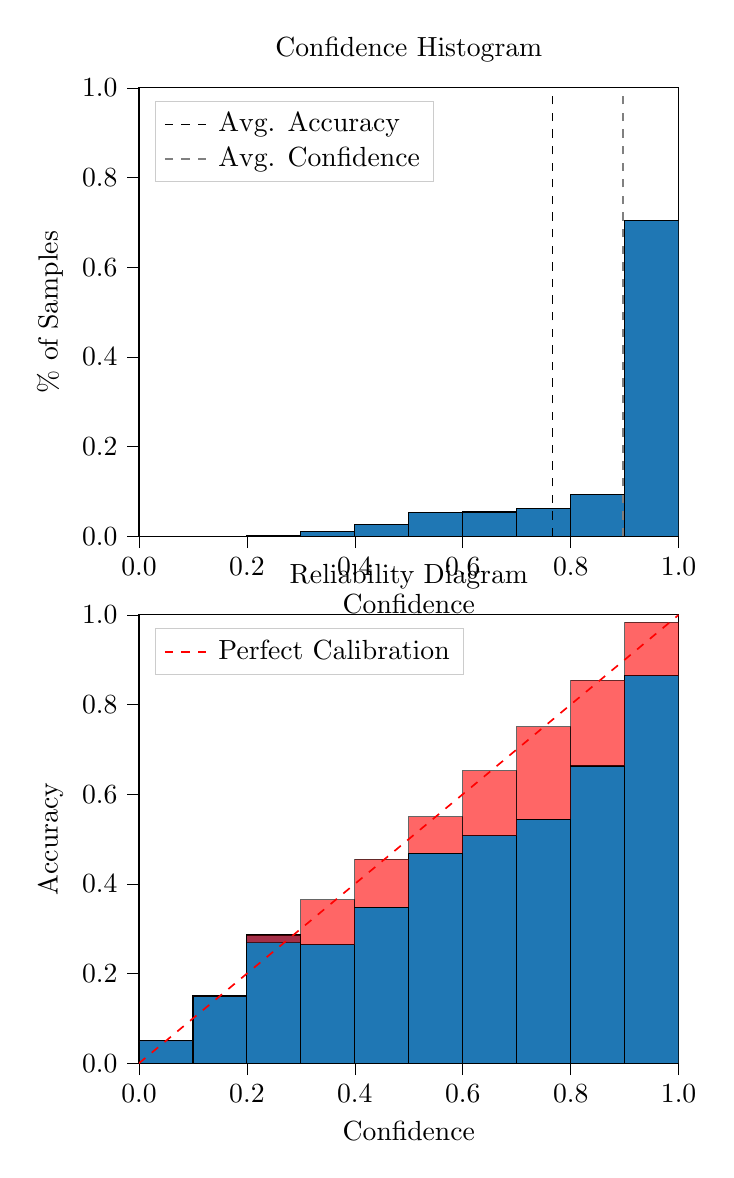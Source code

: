 % This file was created by tikzplotlib v0.9.8.
\begin{tikzpicture}

\definecolor{color0}{rgb}{0.122,0.467,0.706}

\begin{groupplot}[group style={group size=1 by 2}]
\nextgroupplot[
legend cell align={left},
legend style={
  fill opacity=0.8,
  draw opacity=1,
  text opacity=1,
  at={(0.03,0.97)},
  anchor=north west,
  draw=white!80!black
},
tick align=outside,
tick pos=left,
title={Confidence Histogram},
x grid style={white!69.02!black},
xlabel={Confidence},
xmin=0, xmax=1,
xtick style={color=black},
xtick={0,0.2,0.4,0.6,0.8,1},
xticklabels={0.0,0.2,0.4,0.6,0.8,1.0},
y grid style={white!69.02!black},
ylabel={\% of Samples},
ymin=0, ymax=1,
ytick style={color=black},
ytick={0,0.2,0.4,0.6,0.8,1},
yticklabels={0.0,0.2,0.4,0.6,0.8,1.0}
]
\draw[draw=black,fill=color0] (axis cs:-6.939e-18,0) rectangle (axis cs:0.1,0);
\draw[draw=black,fill=color0] (axis cs:0.1,0) rectangle (axis cs:0.2,0);
\draw[draw=black,fill=color0] (axis cs:0.2,0) rectangle (axis cs:0.3,0.001);
\draw[draw=black,fill=color0] (axis cs:0.3,0) rectangle (axis cs:0.4,0.01);
\draw[draw=black,fill=color0] (axis cs:0.4,0) rectangle (axis cs:0.5,0.026);
\draw[draw=black,fill=color0] (axis cs:0.5,0) rectangle (axis cs:0.6,0.052);
\draw[draw=black,fill=color0] (axis cs:0.6,0) rectangle (axis cs:0.7,0.054);
\draw[draw=black,fill=color0] (axis cs:0.7,0) rectangle (axis cs:0.8,0.061);
\draw[draw=black,fill=color0] (axis cs:0.8,0) rectangle (axis cs:0.9,0.093);
\draw[draw=black,fill=color0] (axis cs:0.9,0) rectangle (axis cs:1,0.704);
\addplot [semithick, black, dashed]
table {%
0.766 0
0.766 1
};
\addlegendentry{Avg. Accuracy}
\addplot [semithick, white!50.196!black, dashed]
table {%
0.897 0
0.897 1
};
\addlegendentry{Avg. Confidence}

\nextgroupplot[
legend cell align={left},
legend style={
  fill opacity=0.8,
  draw opacity=1,
  text opacity=1,
  at={(0.03,0.97)},
  anchor=north west,
  draw=white!80!black
},
tick align=outside,
tick pos=left,
title={Reliability Diagram},
x grid style={white!69.02!black},
xlabel={Confidence},
xmin=0, xmax=1,
xtick style={color=black},
xtick={0,0.2,0.4,0.6,0.8,1},
xticklabels={0.0,0.2,0.4,0.6,0.8,1.0},
y grid style={white!69.02!black},
ylabel={Accuracy},
ymin=0, ymax=1,
ytick style={color=black},
ytick={0,0.2,0.4,0.6,0.8,1},
yticklabels={0.0,0.2,0.4,0.6,0.8,1.0}
]
\draw[draw=black,fill=color0] (axis cs:-6.939e-18,0) rectangle (axis cs:0.1,0.05);
\draw[draw=black,fill=color0] (axis cs:0.1,0) rectangle (axis cs:0.2,0.15);
\draw[draw=black,fill=color0] (axis cs:0.2,0) rectangle (axis cs:0.3,0.286);
\draw[draw=black,fill=color0] (axis cs:0.3,0) rectangle (axis cs:0.4,0.264);
\draw[draw=black,fill=color0] (axis cs:0.4,0) rectangle (axis cs:0.5,0.348);
\draw[draw=black,fill=color0] (axis cs:0.5,0) rectangle (axis cs:0.6,0.468);
\draw[draw=black,fill=color0] (axis cs:0.6,0) rectangle (axis cs:0.7,0.508);
\draw[draw=black,fill=color0] (axis cs:0.7,0) rectangle (axis cs:0.8,0.544);
\draw[draw=black,fill=color0] (axis cs:0.8,0) rectangle (axis cs:0.9,0.663);
\draw[draw=black,fill=color0] (axis cs:0.9,0) rectangle (axis cs:1,0.864);
\draw[draw=black,fill=red,opacity=0.6] (axis cs:-6.939e-18,0.05) rectangle (axis cs:0.1,0.05);
\draw[draw=black,fill=red,opacity=0.6] (axis cs:0.1,0.15) rectangle (axis cs:0.2,0.15);
\draw[draw=black,fill=red,opacity=0.6] (axis cs:0.2,0.286) rectangle (axis cs:0.3,0.269);
\draw[draw=black,fill=red,opacity=0.6] (axis cs:0.3,0.264) rectangle (axis cs:0.4,0.365);
\draw[draw=black,fill=red,opacity=0.6] (axis cs:0.4,0.348) rectangle (axis cs:0.5,0.455);
\draw[draw=black,fill=red,opacity=0.6] (axis cs:0.5,0.468) rectangle (axis cs:0.6,0.55);
\draw[draw=black,fill=red,opacity=0.6] (axis cs:0.6,0.508) rectangle (axis cs:0.7,0.652);
\draw[draw=black,fill=red,opacity=0.6] (axis cs:0.7,0.544) rectangle (axis cs:0.8,0.751);
\draw[draw=black,fill=red,opacity=0.6] (axis cs:0.8,0.663) rectangle (axis cs:0.9,0.854);
\draw[draw=black,fill=red,opacity=0.6] (axis cs:0.9,0.864) rectangle (axis cs:1,0.984);
\addplot [semithick, red, dashed]
table {%
0 0
1 1
};
\addlegendentry{Perfect Calibration}
\end{groupplot}

\end{tikzpicture}
